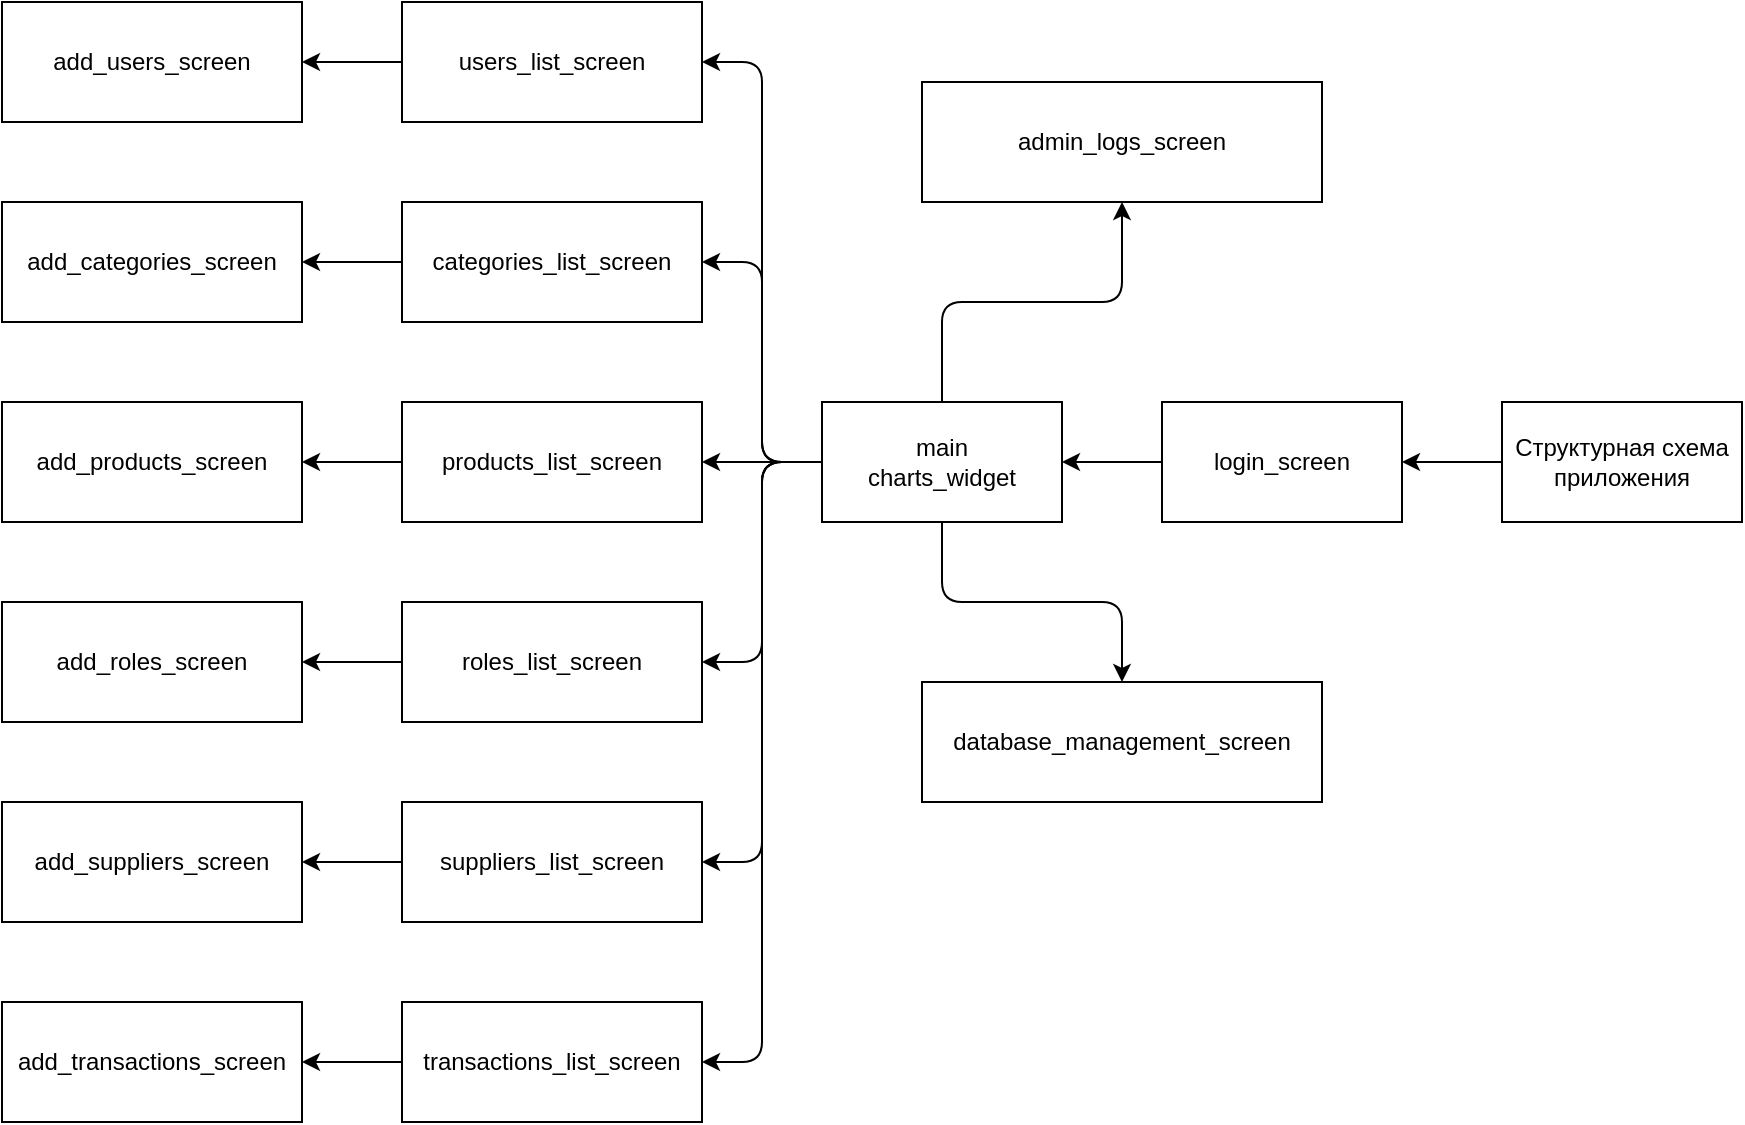 <mxfile>
    <diagram id="_HDrwVdUN8RWmrR8IZpN" name="Page-1">
        <mxGraphModel dx="1142" dy="784" grid="1" gridSize="10" guides="1" tooltips="1" connect="1" arrows="1" fold="1" page="1" pageScale="1" pageWidth="850" pageHeight="1100" math="0" shadow="0">
            <root>
                <mxCell id="0"/>
                <mxCell id="1" parent="0"/>
                <mxCell id="4" style="edgeStyle=none;html=1;" edge="1" parent="1" source="2" target="3">
                    <mxGeometry relative="1" as="geometry"/>
                </mxCell>
                <mxCell id="2" value="Структурная схема приложения" style="rounded=0;whiteSpace=wrap;html=1;" vertex="1" parent="1">
                    <mxGeometry x="810" y="200" width="120" height="60" as="geometry"/>
                </mxCell>
                <mxCell id="6" style="edgeStyle=none;html=1;" edge="1" parent="1" source="3" target="5">
                    <mxGeometry relative="1" as="geometry"/>
                </mxCell>
                <mxCell id="3" value="login_screen" style="rounded=0;whiteSpace=wrap;html=1;" vertex="1" parent="1">
                    <mxGeometry x="640" y="200" width="120" height="60" as="geometry"/>
                </mxCell>
                <mxCell id="13" style="edgeStyle=orthogonalEdgeStyle;html=1;entryX=1;entryY=0.5;entryDx=0;entryDy=0;" edge="1" parent="1" source="5" target="12">
                    <mxGeometry relative="1" as="geometry"/>
                </mxCell>
                <mxCell id="14" style="edgeStyle=orthogonalEdgeStyle;html=1;entryX=1;entryY=0.5;entryDx=0;entryDy=0;" edge="1" parent="1" source="5" target="11">
                    <mxGeometry relative="1" as="geometry"/>
                </mxCell>
                <mxCell id="15" style="edgeStyle=none;html=1;" edge="1" parent="1" source="5" target="7">
                    <mxGeometry relative="1" as="geometry"/>
                </mxCell>
                <mxCell id="16" style="edgeStyle=orthogonalEdgeStyle;html=1;entryX=1;entryY=0.5;entryDx=0;entryDy=0;" edge="1" parent="1" source="5" target="8">
                    <mxGeometry relative="1" as="geometry"/>
                </mxCell>
                <mxCell id="17" style="edgeStyle=orthogonalEdgeStyle;html=1;entryX=1;entryY=0.5;entryDx=0;entryDy=0;" edge="1" parent="1" source="5" target="9">
                    <mxGeometry relative="1" as="geometry"/>
                </mxCell>
                <mxCell id="31" style="edgeStyle=orthogonalEdgeStyle;html=1;entryX=0.5;entryY=1;entryDx=0;entryDy=0;" edge="1" parent="1" source="5" target="30">
                    <mxGeometry relative="1" as="geometry"/>
                </mxCell>
                <mxCell id="33" style="edgeStyle=orthogonalEdgeStyle;html=1;entryX=0.5;entryY=0;entryDx=0;entryDy=0;" edge="1" parent="1" source="5" target="32">
                    <mxGeometry relative="1" as="geometry"/>
                </mxCell>
                <mxCell id="34" style="edgeStyle=orthogonalEdgeStyle;html=1;entryX=1;entryY=0.5;entryDx=0;entryDy=0;" edge="1" parent="1" source="5" target="10">
                    <mxGeometry relative="1" as="geometry"/>
                </mxCell>
                <mxCell id="5" value="main&lt;div&gt;charts_widget&lt;/div&gt;" style="rounded=0;whiteSpace=wrap;html=1;" vertex="1" parent="1">
                    <mxGeometry x="470" y="200" width="120" height="60" as="geometry"/>
                </mxCell>
                <mxCell id="26" style="edgeStyle=none;html=1;" edge="1" parent="1" source="7" target="18">
                    <mxGeometry relative="1" as="geometry"/>
                </mxCell>
                <mxCell id="7" value="products_list_screen" style="rounded=0;whiteSpace=wrap;html=1;" vertex="1" parent="1">
                    <mxGeometry x="260" y="200" width="150" height="60" as="geometry"/>
                </mxCell>
                <mxCell id="27" style="edgeStyle=none;html=1;" edge="1" parent="1" source="8" target="19">
                    <mxGeometry relative="1" as="geometry"/>
                </mxCell>
                <mxCell id="8" value="roles_list_screen" style="rounded=0;whiteSpace=wrap;html=1;" vertex="1" parent="1">
                    <mxGeometry x="260" y="300" width="150" height="60" as="geometry"/>
                </mxCell>
                <mxCell id="28" style="edgeStyle=none;html=1;" edge="1" parent="1" source="9" target="20">
                    <mxGeometry relative="1" as="geometry"/>
                </mxCell>
                <mxCell id="9" value="suppliers_list_screen" style="rounded=0;whiteSpace=wrap;html=1;" vertex="1" parent="1">
                    <mxGeometry x="260" y="400" width="150" height="60" as="geometry"/>
                </mxCell>
                <mxCell id="29" style="edgeStyle=none;html=1;" edge="1" parent="1" source="10" target="21">
                    <mxGeometry relative="1" as="geometry"/>
                </mxCell>
                <mxCell id="10" value="transactions_list_screen" style="rounded=0;whiteSpace=wrap;html=1;" vertex="1" parent="1">
                    <mxGeometry x="260" y="500" width="150" height="60" as="geometry"/>
                </mxCell>
                <mxCell id="25" style="edgeStyle=none;html=1;" edge="1" parent="1" source="11" target="22">
                    <mxGeometry relative="1" as="geometry"/>
                </mxCell>
                <mxCell id="11" value="categories_list_screen" style="rounded=0;whiteSpace=wrap;html=1;" vertex="1" parent="1">
                    <mxGeometry x="260" y="100" width="150" height="60" as="geometry"/>
                </mxCell>
                <mxCell id="24" style="edgeStyle=none;html=1;" edge="1" parent="1" source="12" target="23">
                    <mxGeometry relative="1" as="geometry"/>
                </mxCell>
                <mxCell id="12" value="users_list_screen" style="rounded=0;whiteSpace=wrap;html=1;" vertex="1" parent="1">
                    <mxGeometry x="260" width="150" height="60" as="geometry"/>
                </mxCell>
                <mxCell id="18" value="add_products_screen" style="rounded=0;whiteSpace=wrap;html=1;" vertex="1" parent="1">
                    <mxGeometry x="60" y="200" width="150" height="60" as="geometry"/>
                </mxCell>
                <mxCell id="19" value="add_roles_screen" style="rounded=0;whiteSpace=wrap;html=1;" vertex="1" parent="1">
                    <mxGeometry x="60" y="300" width="150" height="60" as="geometry"/>
                </mxCell>
                <mxCell id="20" value="add_suppliers_screen" style="rounded=0;whiteSpace=wrap;html=1;" vertex="1" parent="1">
                    <mxGeometry x="60" y="400" width="150" height="60" as="geometry"/>
                </mxCell>
                <mxCell id="21" value="add_transactions_screen" style="rounded=0;whiteSpace=wrap;html=1;" vertex="1" parent="1">
                    <mxGeometry x="60" y="500" width="150" height="60" as="geometry"/>
                </mxCell>
                <mxCell id="22" value="add_categories_screen" style="rounded=0;whiteSpace=wrap;html=1;" vertex="1" parent="1">
                    <mxGeometry x="60" y="100" width="150" height="60" as="geometry"/>
                </mxCell>
                <mxCell id="23" value="add_users_screen" style="rounded=0;whiteSpace=wrap;html=1;" vertex="1" parent="1">
                    <mxGeometry x="60" width="150" height="60" as="geometry"/>
                </mxCell>
                <mxCell id="30" value="admin_logs_screen" style="rounded=0;whiteSpace=wrap;html=1;" vertex="1" parent="1">
                    <mxGeometry x="520" y="40" width="200" height="60" as="geometry"/>
                </mxCell>
                <mxCell id="32" value="database_management_screen" style="rounded=0;whiteSpace=wrap;html=1;" vertex="1" parent="1">
                    <mxGeometry x="520" y="340" width="200" height="60" as="geometry"/>
                </mxCell>
            </root>
        </mxGraphModel>
    </diagram>
</mxfile>